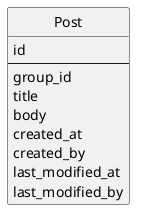 @@@startuml

hide Circle

entity Post{
    id
    --
    group_id
    title
    body
    created_at
    created_by
    last_modified_at
    last_modified_by
}

@@@enduml